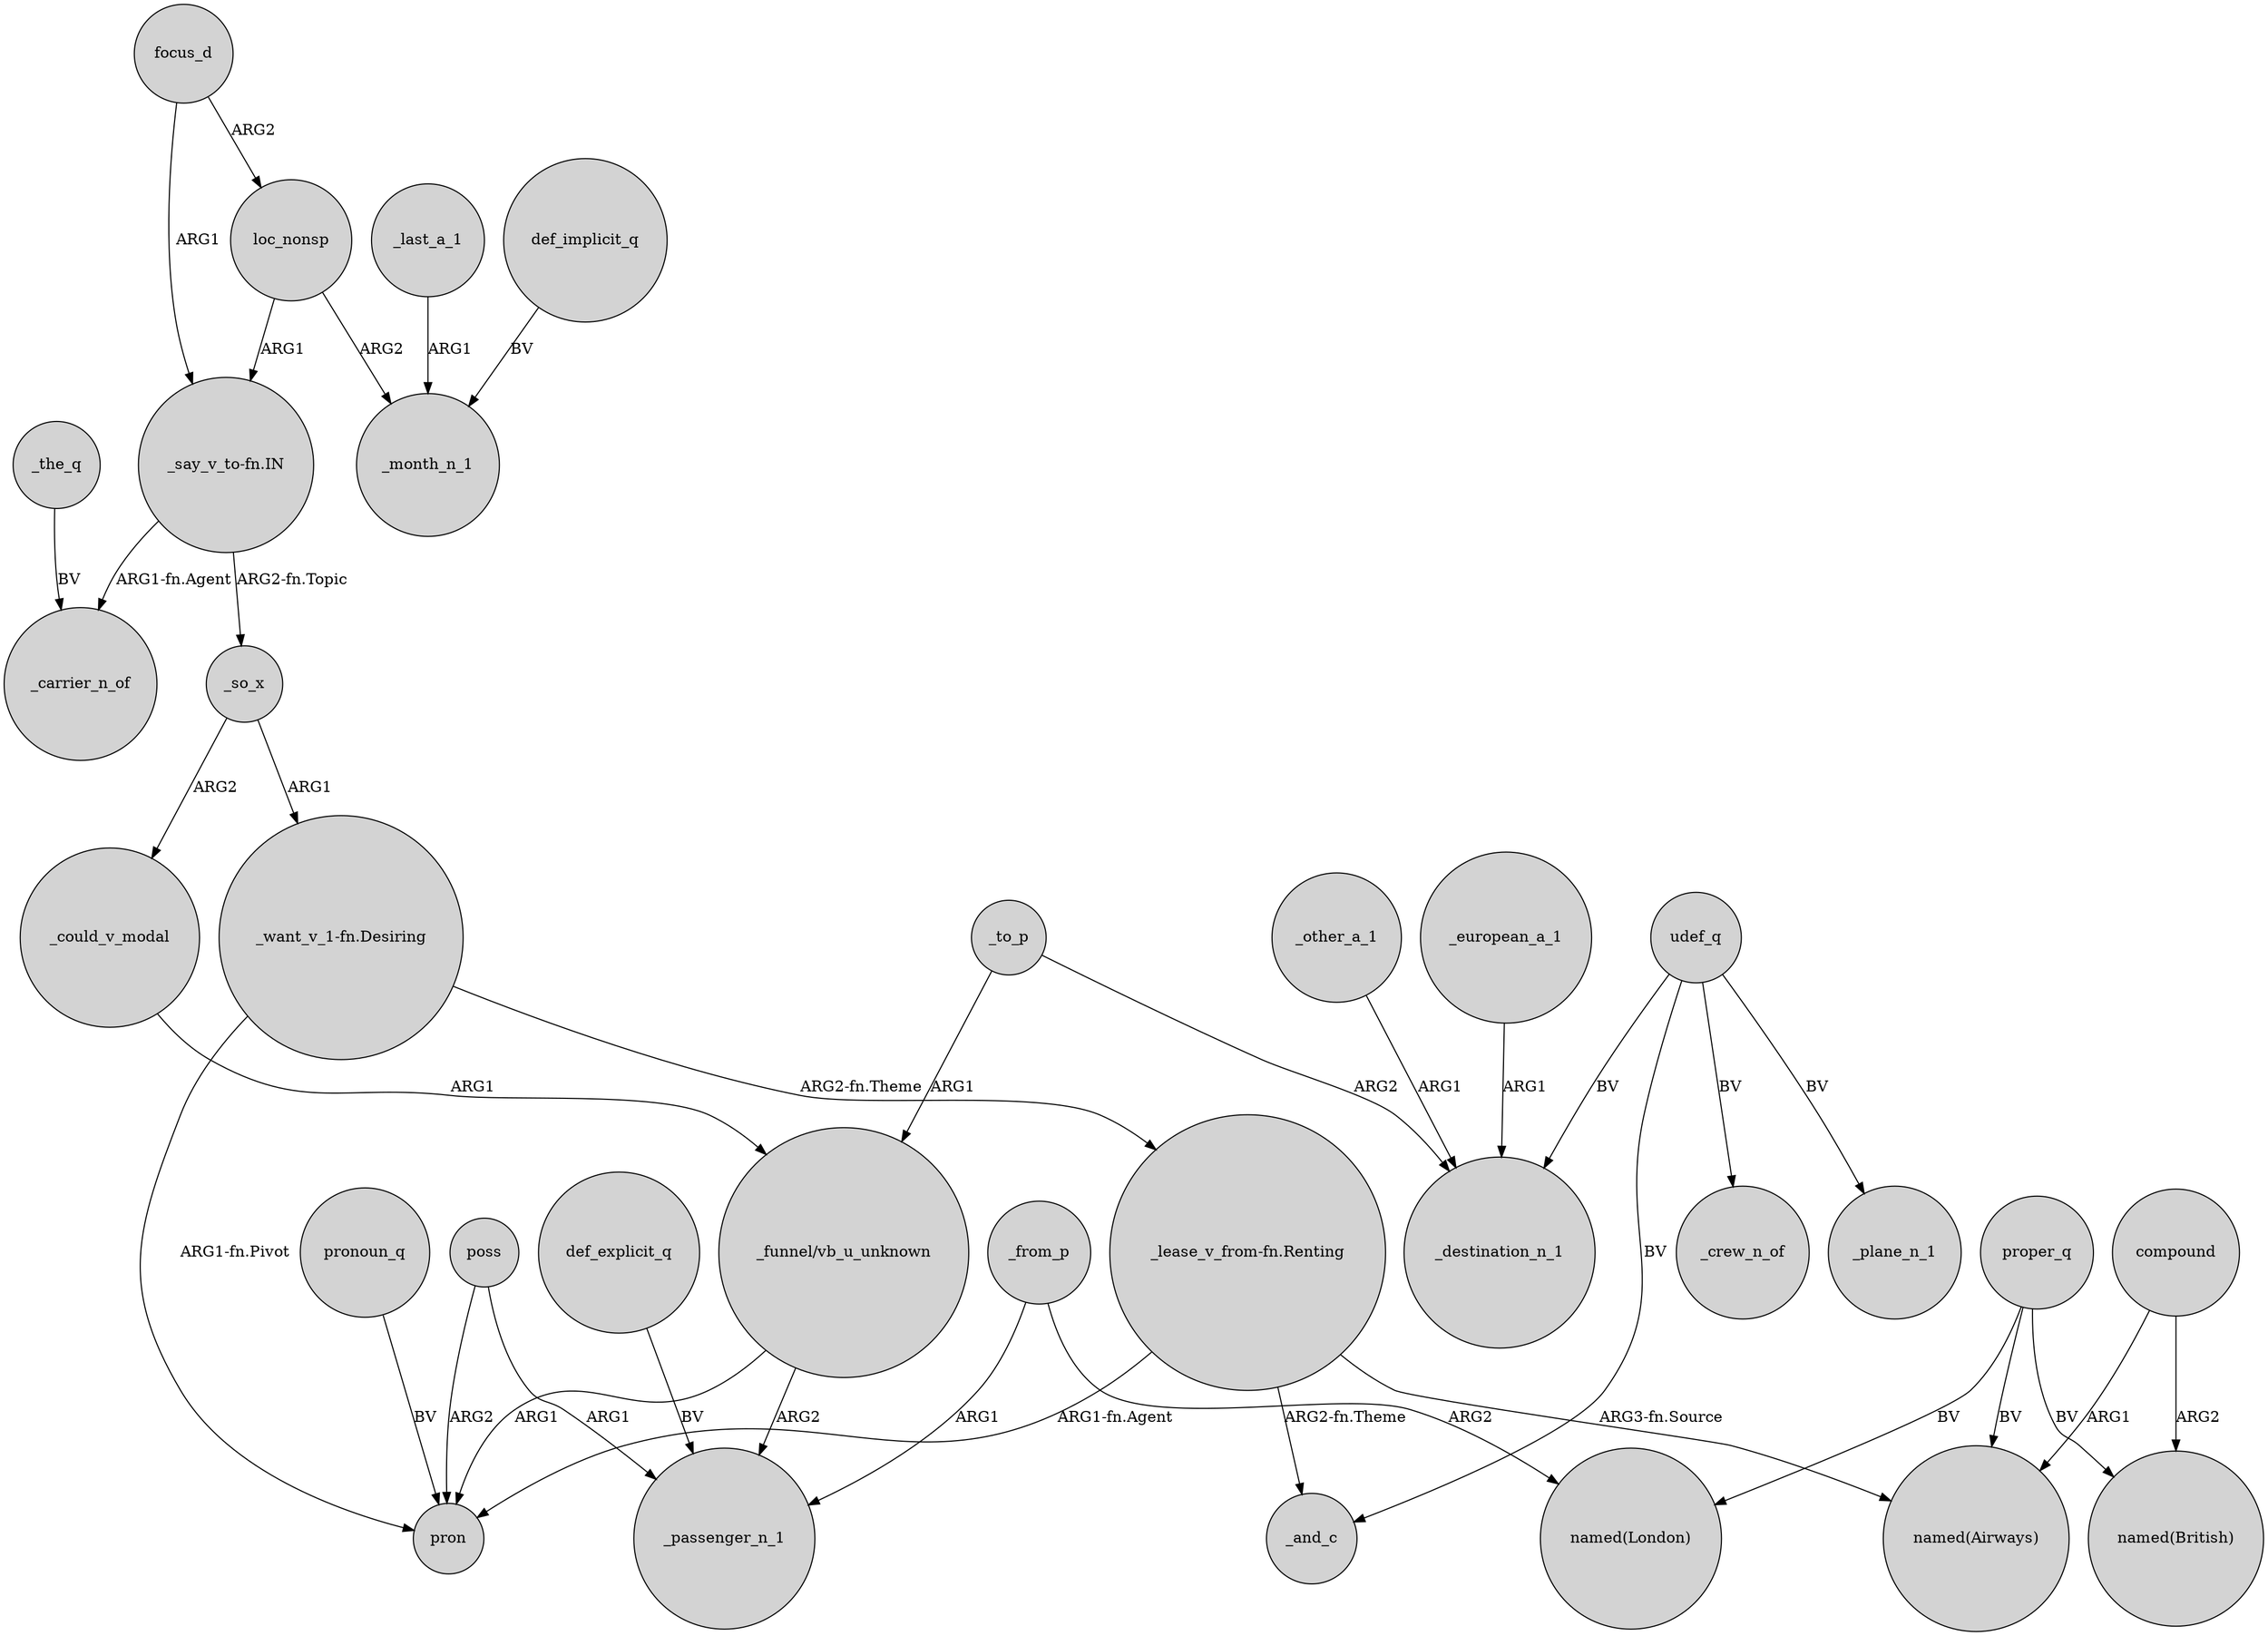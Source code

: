 digraph {
	node [shape=circle style=filled]
	focus_d -> loc_nonsp [label=ARG2]
	def_implicit_q -> _month_n_1 [label=BV]
	_the_q -> _carrier_n_of [label=BV]
	_other_a_1 -> _destination_n_1 [label=ARG1]
	poss -> pron [label=ARG2]
	udef_q -> _crew_n_of [label=BV]
	proper_q -> "named(Airways)" [label=BV]
	compound -> "named(British)" [label=ARG2]
	_to_p -> _destination_n_1 [label=ARG2]
	"_want_v_1-fn.Desiring" -> pron [label="ARG1-fn.Pivot"]
	"_funnel/vb_u_unknown" -> pron [label=ARG1]
	udef_q -> _destination_n_1 [label=BV]
	proper_q -> "named(British)" [label=BV]
	_from_p -> _passenger_n_1 [label=ARG1]
	"_say_v_to-fn.IN" -> _so_x [label="ARG2-fn.Topic"]
	_so_x -> "_want_v_1-fn.Desiring" [label=ARG1]
	"_lease_v_from-fn.Renting" -> pron [label="ARG1-fn.Agent"]
	"_want_v_1-fn.Desiring" -> "_lease_v_from-fn.Renting" [label="ARG2-fn.Theme"]
	pronoun_q -> pron [label=BV]
	def_explicit_q -> _passenger_n_1 [label=BV]
	_to_p -> "_funnel/vb_u_unknown" [label=ARG1]
	_so_x -> _could_v_modal [label=ARG2]
	poss -> _passenger_n_1 [label=ARG1]
	udef_q -> _plane_n_1 [label=BV]
	loc_nonsp -> "_say_v_to-fn.IN" [label=ARG1]
	"_say_v_to-fn.IN" -> _carrier_n_of [label="ARG1-fn.Agent"]
	_from_p -> "named(London)" [label=ARG2]
	_european_a_1 -> _destination_n_1 [label=ARG1]
	proper_q -> "named(London)" [label=BV]
	_last_a_1 -> _month_n_1 [label=ARG1]
	loc_nonsp -> _month_n_1 [label=ARG2]
	udef_q -> _and_c [label=BV]
	"_funnel/vb_u_unknown" -> _passenger_n_1 [label=ARG2]
	_could_v_modal -> "_funnel/vb_u_unknown" [label=ARG1]
	"_lease_v_from-fn.Renting" -> "named(Airways)" [label="ARG3-fn.Source"]
	focus_d -> "_say_v_to-fn.IN" [label=ARG1]
	"_lease_v_from-fn.Renting" -> _and_c [label="ARG2-fn.Theme"]
	compound -> "named(Airways)" [label=ARG1]
}
